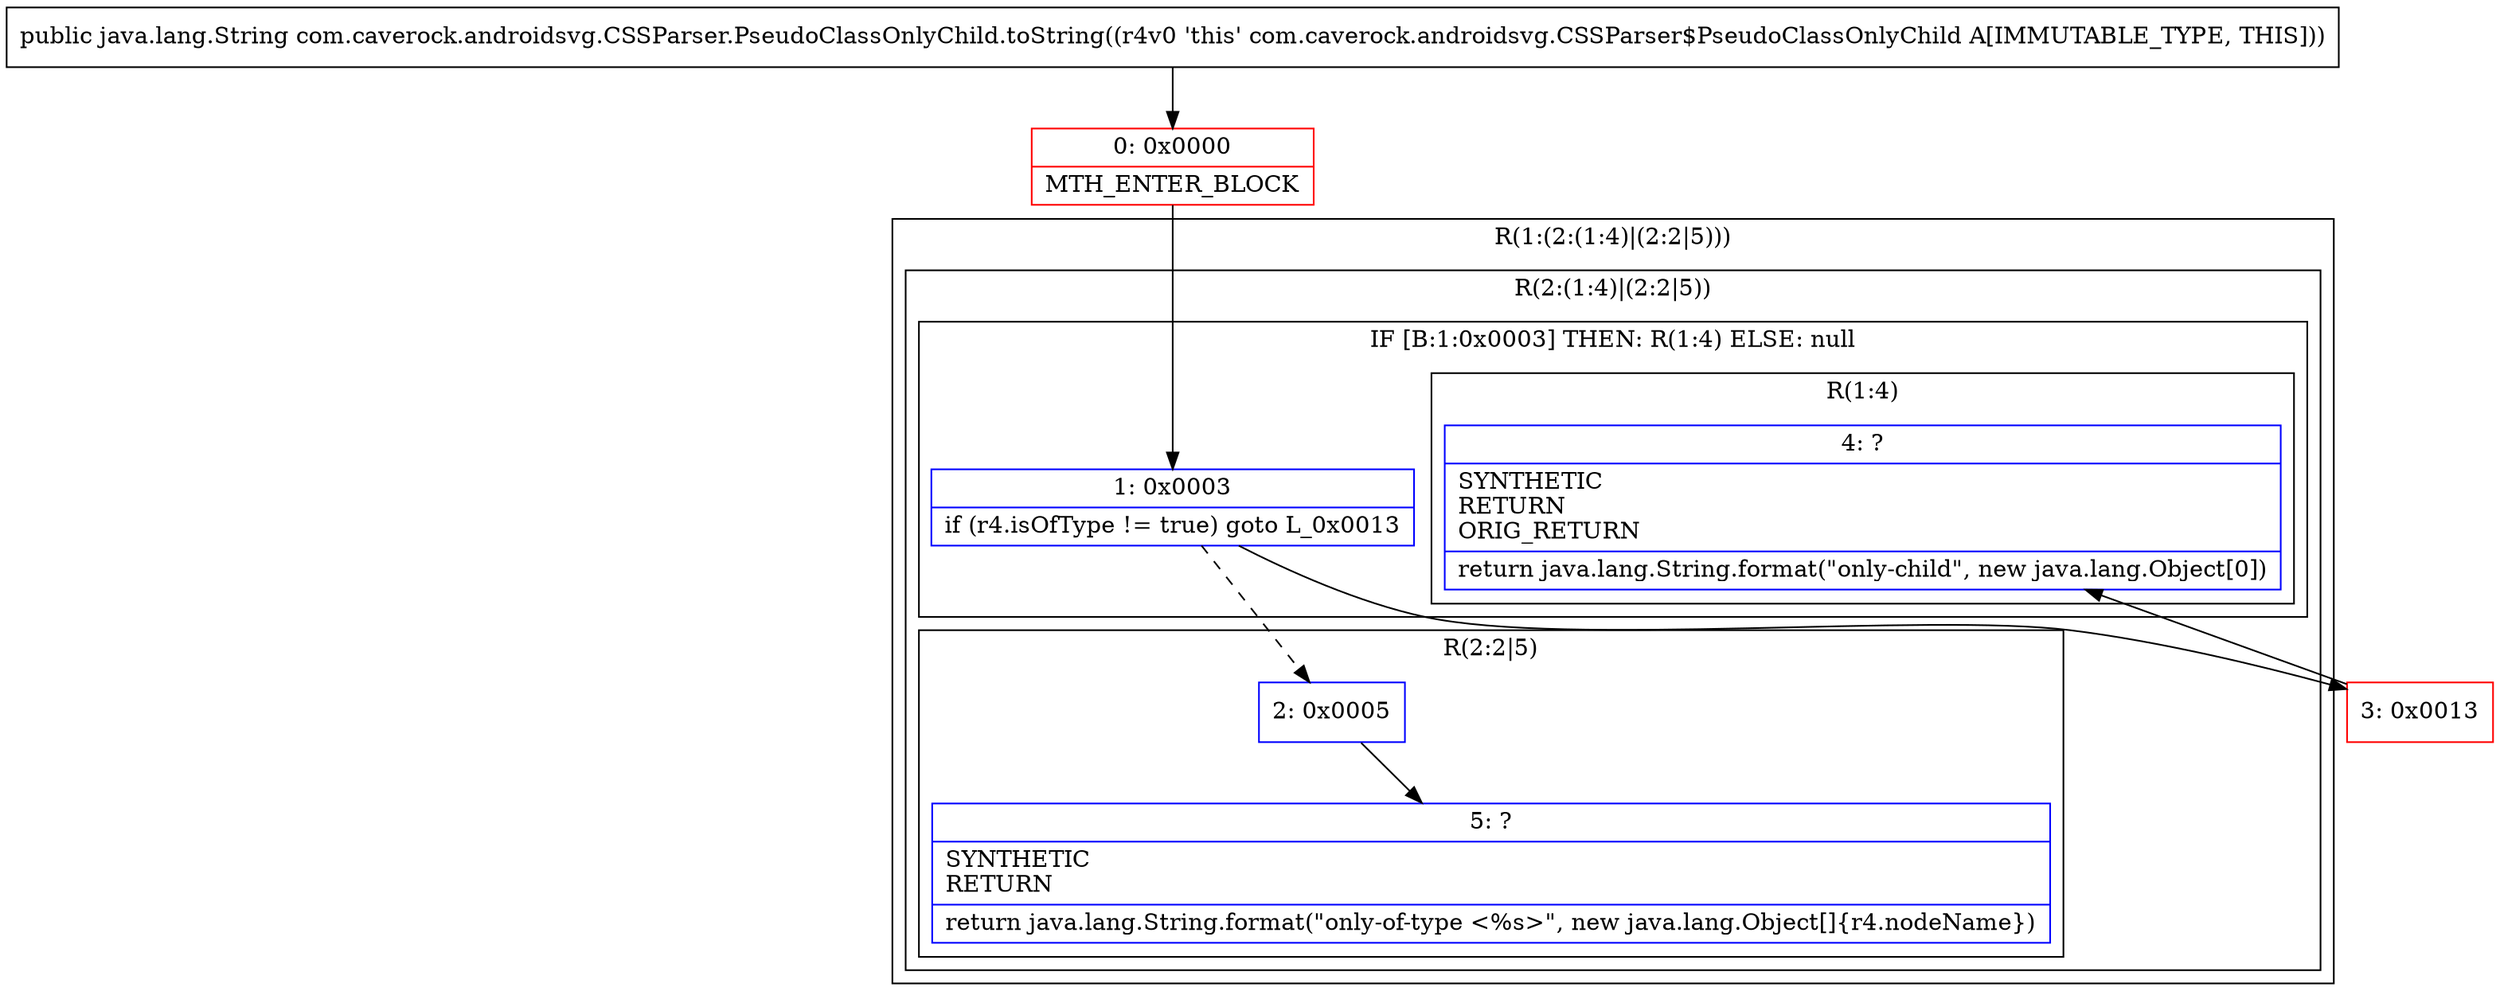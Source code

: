 digraph "CFG forcom.caverock.androidsvg.CSSParser.PseudoClassOnlyChild.toString()Ljava\/lang\/String;" {
subgraph cluster_Region_83374239 {
label = "R(1:(2:(1:4)|(2:2|5)))";
node [shape=record,color=blue];
subgraph cluster_Region_1876798470 {
label = "R(2:(1:4)|(2:2|5))";
node [shape=record,color=blue];
subgraph cluster_IfRegion_268477908 {
label = "IF [B:1:0x0003] THEN: R(1:4) ELSE: null";
node [shape=record,color=blue];
Node_1 [shape=record,label="{1\:\ 0x0003|if (r4.isOfType != true) goto L_0x0013\l}"];
subgraph cluster_Region_158163629 {
label = "R(1:4)";
node [shape=record,color=blue];
Node_4 [shape=record,label="{4\:\ ?|SYNTHETIC\lRETURN\lORIG_RETURN\l|return java.lang.String.format(\"only\-child\", new java.lang.Object[0])\l}"];
}
}
subgraph cluster_Region_1289013207 {
label = "R(2:2|5)";
node [shape=record,color=blue];
Node_2 [shape=record,label="{2\:\ 0x0005}"];
Node_5 [shape=record,label="{5\:\ ?|SYNTHETIC\lRETURN\l|return java.lang.String.format(\"only\-of\-type \<%s\>\", new java.lang.Object[]\{r4.nodeName\})\l}"];
}
}
}
Node_0 [shape=record,color=red,label="{0\:\ 0x0000|MTH_ENTER_BLOCK\l}"];
Node_3 [shape=record,color=red,label="{3\:\ 0x0013}"];
MethodNode[shape=record,label="{public java.lang.String com.caverock.androidsvg.CSSParser.PseudoClassOnlyChild.toString((r4v0 'this' com.caverock.androidsvg.CSSParser$PseudoClassOnlyChild A[IMMUTABLE_TYPE, THIS])) }"];
MethodNode -> Node_0;
Node_1 -> Node_2[style=dashed];
Node_1 -> Node_3;
Node_2 -> Node_5;
Node_0 -> Node_1;
Node_3 -> Node_4;
}

